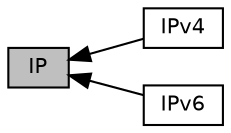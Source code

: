 digraph "IP"
{
  edge [fontname="Helvetica",fontsize="10",labelfontname="Helvetica",labelfontsize="10"];
  node [fontname="Helvetica",fontsize="10",shape=box];
  rankdir=LR;
  Node2 [label="IPv4",height=0.2,width=0.4,color="black", fillcolor="white", style="filled",URL="$group__ip4.html",tooltip=" "];
  Node3 [label="IPv6",height=0.2,width=0.4,color="black", fillcolor="white", style="filled",URL="$group__ip6.html",tooltip=" "];
  Node1 [label="IP",height=0.2,width=0.4,color="black", fillcolor="grey75", style="filled", fontcolor="black",tooltip=" "];
  Node1->Node2 [shape=plaintext, dir="back", style="solid"];
  Node1->Node3 [shape=plaintext, dir="back", style="solid"];
}
